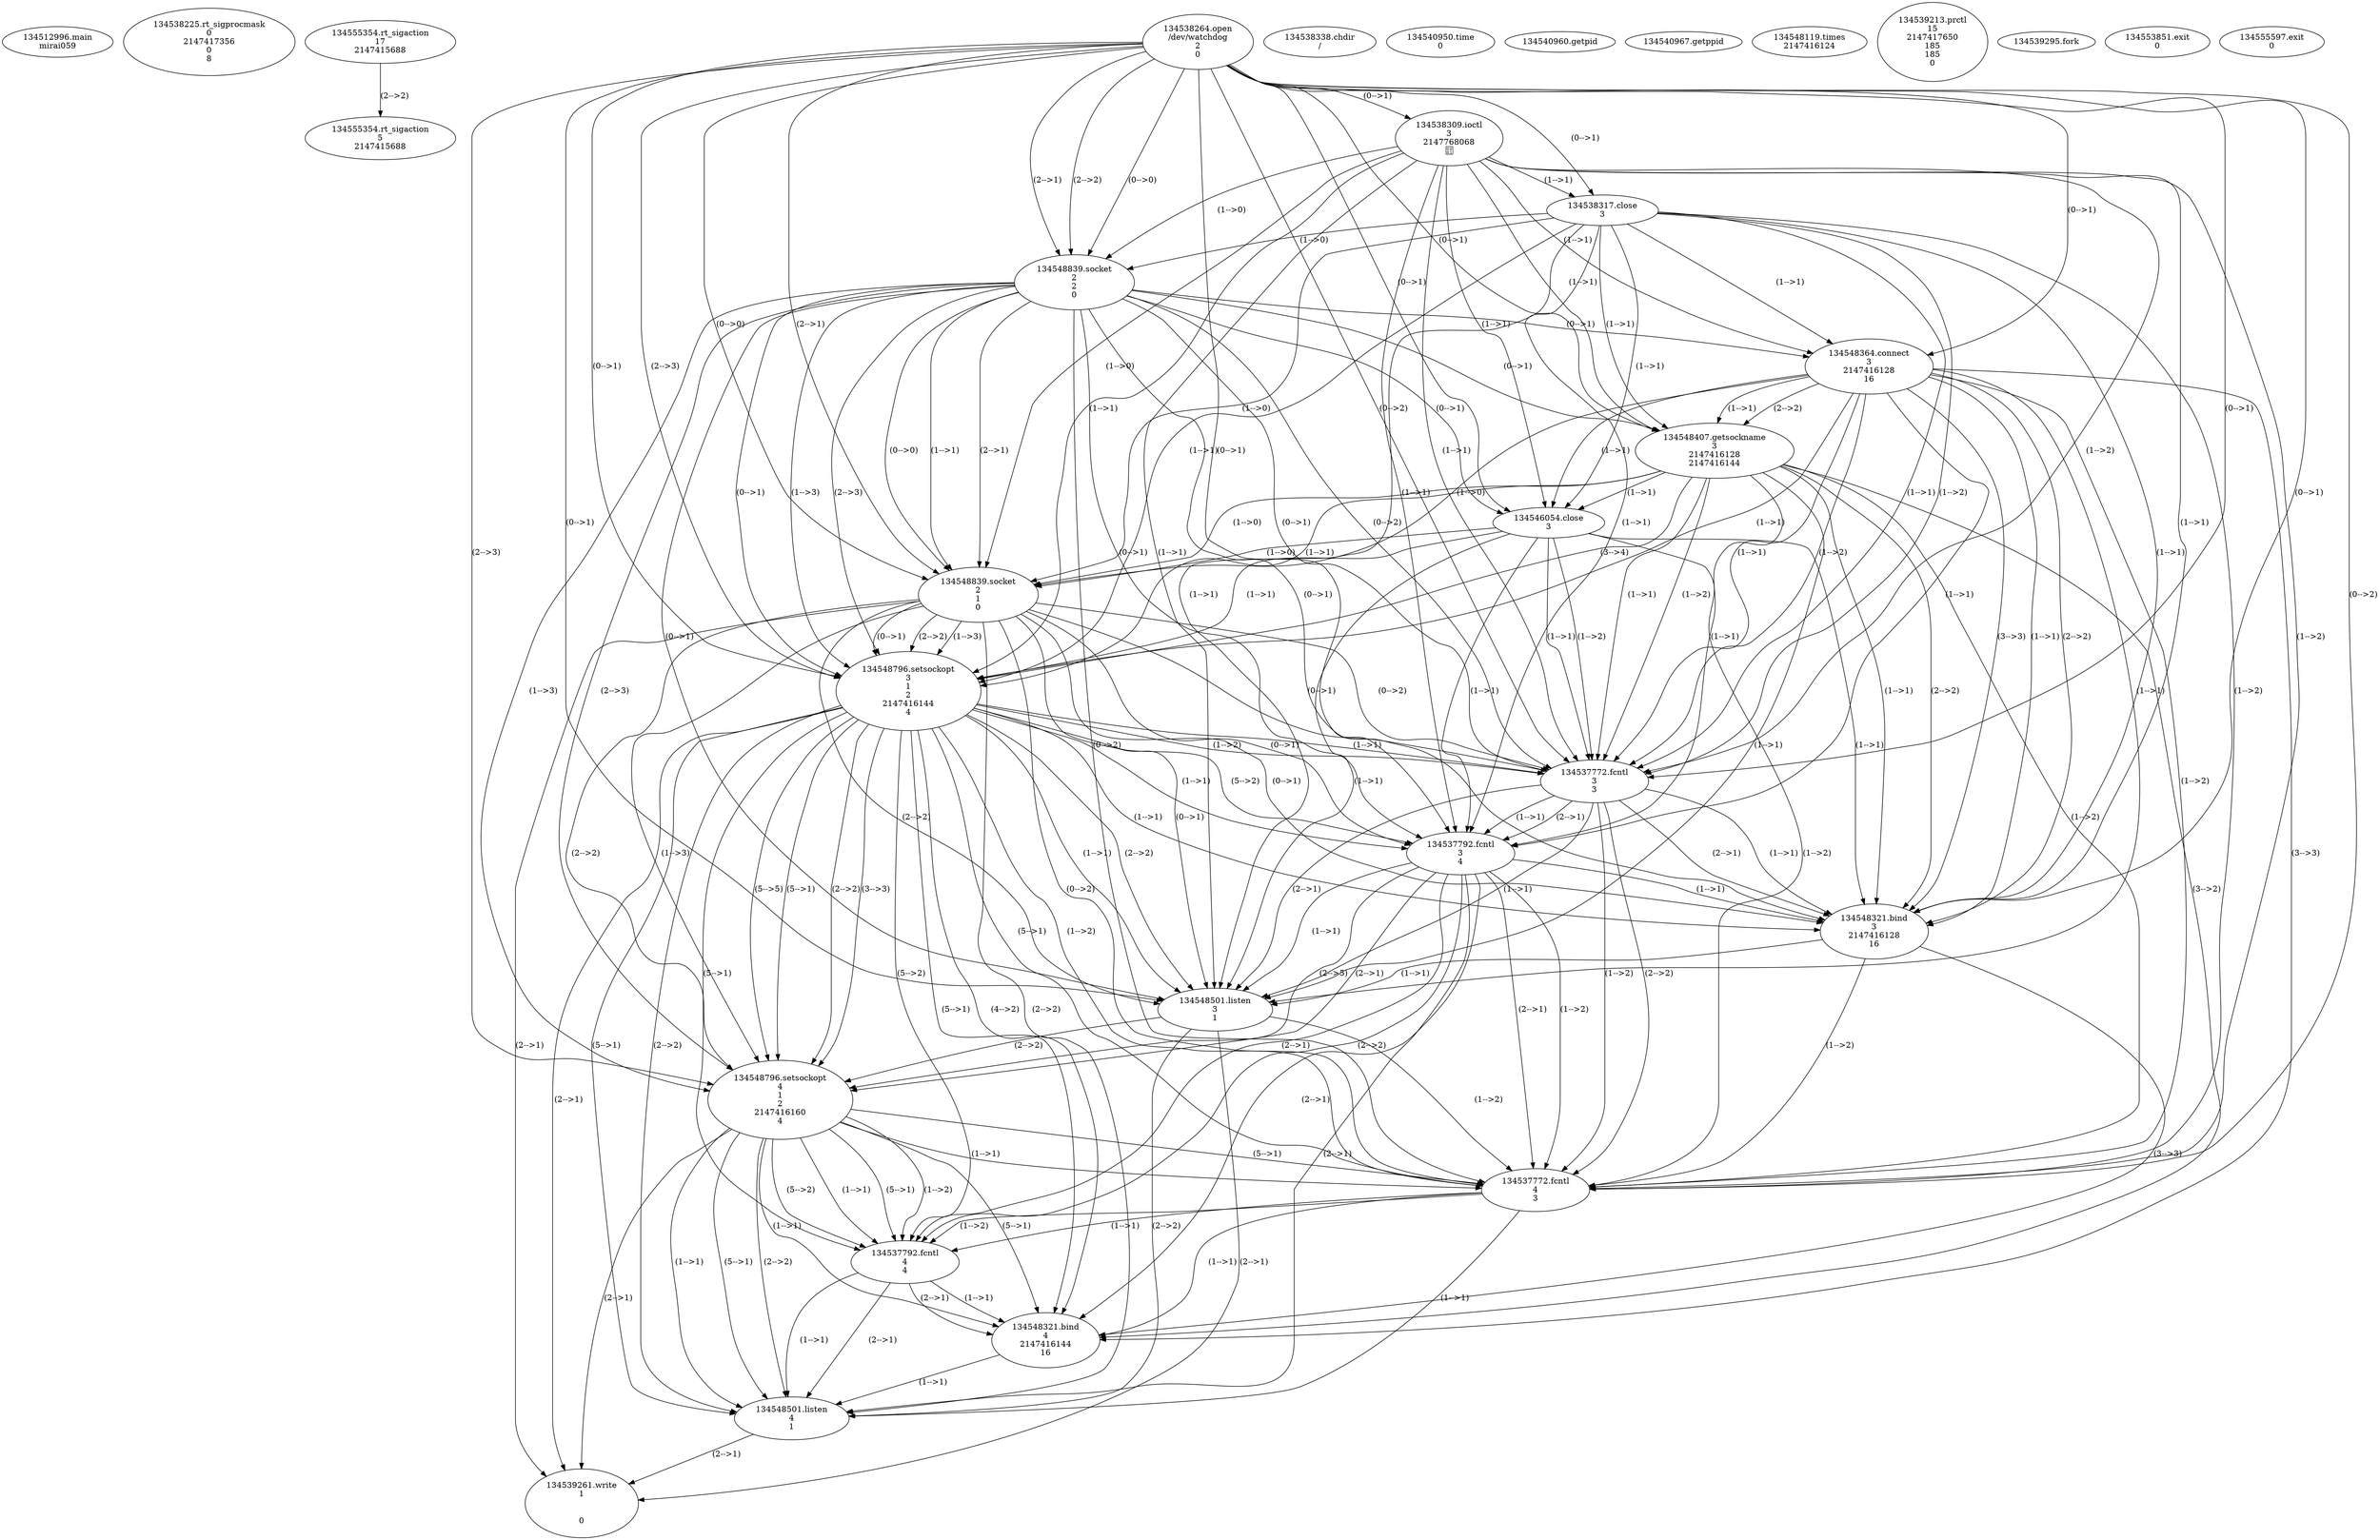 // Global SCDG with merge call
digraph {
	0 [label="134512996.main
mirai059"]
	1 [label="134538225.rt_sigprocmask
0
2147417356
0
8"]
	2 [label="134555354.rt_sigaction
17
2147415688"]
	3 [label="134555354.rt_sigaction
5
2147415688"]
	2 -> 3 [label="(2-->2)"]
	4 [label="134538264.open
/dev/watchdog
2
0"]
	5 [label="134538309.ioctl
3
2147768068
"]
	4 -> 5 [label="(0-->1)"]
	6 [label="134538317.close
3"]
	4 -> 6 [label="(0-->1)"]
	5 -> 6 [label="(1-->1)"]
	7 [label="134538338.chdir
/"]
	8 [label="134548839.socket
2
2
0"]
	4 -> 8 [label="(2-->1)"]
	4 -> 8 [label="(2-->2)"]
	4 -> 8 [label="(0-->0)"]
	5 -> 8 [label="(1-->0)"]
	6 -> 8 [label="(1-->0)"]
	9 [label="134548364.connect
3
2147416128
16"]
	4 -> 9 [label="(0-->1)"]
	5 -> 9 [label="(1-->1)"]
	6 -> 9 [label="(1-->1)"]
	8 -> 9 [label="(0-->1)"]
	10 [label="134548407.getsockname
3
2147416128
2147416144"]
	4 -> 10 [label="(0-->1)"]
	5 -> 10 [label="(1-->1)"]
	6 -> 10 [label="(1-->1)"]
	8 -> 10 [label="(0-->1)"]
	9 -> 10 [label="(1-->1)"]
	9 -> 10 [label="(2-->2)"]
	11 [label="134546054.close
3"]
	4 -> 11 [label="(0-->1)"]
	5 -> 11 [label="(1-->1)"]
	6 -> 11 [label="(1-->1)"]
	8 -> 11 [label="(0-->1)"]
	9 -> 11 [label="(1-->1)"]
	10 -> 11 [label="(1-->1)"]
	12 [label="134548839.socket
2
1
0"]
	4 -> 12 [label="(2-->1)"]
	8 -> 12 [label="(1-->1)"]
	8 -> 12 [label="(2-->1)"]
	4 -> 12 [label="(0-->0)"]
	5 -> 12 [label="(1-->0)"]
	6 -> 12 [label="(1-->0)"]
	8 -> 12 [label="(0-->0)"]
	9 -> 12 [label="(1-->0)"]
	10 -> 12 [label="(1-->0)"]
	11 -> 12 [label="(1-->0)"]
	13 [label="134548796.setsockopt
3
1
2
2147416144
4"]
	4 -> 13 [label="(0-->1)"]
	5 -> 13 [label="(1-->1)"]
	6 -> 13 [label="(1-->1)"]
	8 -> 13 [label="(0-->1)"]
	9 -> 13 [label="(1-->1)"]
	10 -> 13 [label="(1-->1)"]
	11 -> 13 [label="(1-->1)"]
	12 -> 13 [label="(0-->1)"]
	12 -> 13 [label="(2-->2)"]
	4 -> 13 [label="(2-->3)"]
	8 -> 13 [label="(1-->3)"]
	8 -> 13 [label="(2-->3)"]
	12 -> 13 [label="(1-->3)"]
	10 -> 13 [label="(3-->4)"]
	14 [label="134537772.fcntl
3
3"]
	4 -> 14 [label="(0-->1)"]
	5 -> 14 [label="(1-->1)"]
	6 -> 14 [label="(1-->1)"]
	8 -> 14 [label="(0-->1)"]
	9 -> 14 [label="(1-->1)"]
	10 -> 14 [label="(1-->1)"]
	11 -> 14 [label="(1-->1)"]
	12 -> 14 [label="(0-->1)"]
	13 -> 14 [label="(1-->1)"]
	4 -> 14 [label="(0-->2)"]
	5 -> 14 [label="(1-->2)"]
	6 -> 14 [label="(1-->2)"]
	8 -> 14 [label="(0-->2)"]
	9 -> 14 [label="(1-->2)"]
	10 -> 14 [label="(1-->2)"]
	11 -> 14 [label="(1-->2)"]
	12 -> 14 [label="(0-->2)"]
	13 -> 14 [label="(1-->2)"]
	15 [label="134537792.fcntl
3
4"]
	4 -> 15 [label="(0-->1)"]
	5 -> 15 [label="(1-->1)"]
	6 -> 15 [label="(1-->1)"]
	8 -> 15 [label="(0-->1)"]
	9 -> 15 [label="(1-->1)"]
	10 -> 15 [label="(1-->1)"]
	11 -> 15 [label="(1-->1)"]
	12 -> 15 [label="(0-->1)"]
	13 -> 15 [label="(1-->1)"]
	14 -> 15 [label="(1-->1)"]
	14 -> 15 [label="(2-->1)"]
	13 -> 15 [label="(5-->2)"]
	16 [label="134548321.bind
3
2147416128
16"]
	4 -> 16 [label="(0-->1)"]
	5 -> 16 [label="(1-->1)"]
	6 -> 16 [label="(1-->1)"]
	8 -> 16 [label="(0-->1)"]
	9 -> 16 [label="(1-->1)"]
	10 -> 16 [label="(1-->1)"]
	11 -> 16 [label="(1-->1)"]
	12 -> 16 [label="(0-->1)"]
	13 -> 16 [label="(1-->1)"]
	14 -> 16 [label="(1-->1)"]
	14 -> 16 [label="(2-->1)"]
	15 -> 16 [label="(1-->1)"]
	9 -> 16 [label="(2-->2)"]
	10 -> 16 [label="(2-->2)"]
	9 -> 16 [label="(3-->3)"]
	17 [label="134548501.listen
3
1"]
	4 -> 17 [label="(0-->1)"]
	5 -> 17 [label="(1-->1)"]
	6 -> 17 [label="(1-->1)"]
	8 -> 17 [label="(0-->1)"]
	9 -> 17 [label="(1-->1)"]
	10 -> 17 [label="(1-->1)"]
	11 -> 17 [label="(1-->1)"]
	12 -> 17 [label="(0-->1)"]
	13 -> 17 [label="(1-->1)"]
	14 -> 17 [label="(1-->1)"]
	14 -> 17 [label="(2-->1)"]
	15 -> 17 [label="(1-->1)"]
	16 -> 17 [label="(1-->1)"]
	12 -> 17 [label="(2-->2)"]
	13 -> 17 [label="(2-->2)"]
	18 [label="134548796.setsockopt
4
1
2
2147416160
4"]
	13 -> 18 [label="(5-->1)"]
	15 -> 18 [label="(2-->1)"]
	12 -> 18 [label="(2-->2)"]
	13 -> 18 [label="(2-->2)"]
	17 -> 18 [label="(2-->2)"]
	4 -> 18 [label="(2-->3)"]
	8 -> 18 [label="(1-->3)"]
	8 -> 18 [label="(2-->3)"]
	12 -> 18 [label="(1-->3)"]
	13 -> 18 [label="(3-->3)"]
	13 -> 18 [label="(5-->5)"]
	15 -> 18 [label="(2-->5)"]
	19 [label="134537772.fcntl
4
3"]
	13 -> 19 [label="(5-->1)"]
	15 -> 19 [label="(2-->1)"]
	18 -> 19 [label="(1-->1)"]
	18 -> 19 [label="(5-->1)"]
	4 -> 19 [label="(0-->2)"]
	5 -> 19 [label="(1-->2)"]
	6 -> 19 [label="(1-->2)"]
	8 -> 19 [label="(0-->2)"]
	9 -> 19 [label="(1-->2)"]
	10 -> 19 [label="(1-->2)"]
	11 -> 19 [label="(1-->2)"]
	12 -> 19 [label="(0-->2)"]
	13 -> 19 [label="(1-->2)"]
	14 -> 19 [label="(1-->2)"]
	14 -> 19 [label="(2-->2)"]
	15 -> 19 [label="(1-->2)"]
	16 -> 19 [label="(1-->2)"]
	17 -> 19 [label="(1-->2)"]
	20 [label="134537792.fcntl
4
4"]
	13 -> 20 [label="(5-->1)"]
	15 -> 20 [label="(2-->1)"]
	18 -> 20 [label="(1-->1)"]
	18 -> 20 [label="(5-->1)"]
	19 -> 20 [label="(1-->1)"]
	13 -> 20 [label="(5-->2)"]
	15 -> 20 [label="(2-->2)"]
	18 -> 20 [label="(1-->2)"]
	18 -> 20 [label="(5-->2)"]
	19 -> 20 [label="(1-->2)"]
	21 [label="134548321.bind
4
2147416144
16"]
	13 -> 21 [label="(5-->1)"]
	15 -> 21 [label="(2-->1)"]
	18 -> 21 [label="(1-->1)"]
	18 -> 21 [label="(5-->1)"]
	19 -> 21 [label="(1-->1)"]
	20 -> 21 [label="(1-->1)"]
	20 -> 21 [label="(2-->1)"]
	10 -> 21 [label="(3-->2)"]
	13 -> 21 [label="(4-->2)"]
	9 -> 21 [label="(3-->3)"]
	16 -> 21 [label="(3-->3)"]
	22 [label="134548501.listen
4
1"]
	13 -> 22 [label="(5-->1)"]
	15 -> 22 [label="(2-->1)"]
	18 -> 22 [label="(1-->1)"]
	18 -> 22 [label="(5-->1)"]
	19 -> 22 [label="(1-->1)"]
	20 -> 22 [label="(1-->1)"]
	20 -> 22 [label="(2-->1)"]
	21 -> 22 [label="(1-->1)"]
	12 -> 22 [label="(2-->2)"]
	13 -> 22 [label="(2-->2)"]
	17 -> 22 [label="(2-->2)"]
	18 -> 22 [label="(2-->2)"]
	23 [label="134540950.time
0"]
	24 [label="134540960.getpid
"]
	25 [label="134540967.getppid
"]
	26 [label="134548119.times
2147416124"]
	27 [label="134539213.prctl
15
2147417650
185
185
0"]
	28 [label="134539261.write
1


0"]
	12 -> 28 [label="(2-->1)"]
	13 -> 28 [label="(2-->1)"]
	17 -> 28 [label="(2-->1)"]
	18 -> 28 [label="(2-->1)"]
	22 -> 28 [label="(2-->1)"]
	29 [label="134539295.fork
"]
	30 [label="134553851.exit
0"]
	31 [label="134555597.exit
0"]
}
